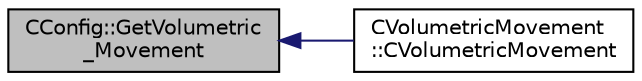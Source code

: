 digraph "CConfig::GetVolumetric_Movement"
{
  edge [fontname="Helvetica",fontsize="10",labelfontname="Helvetica",labelfontsize="10"];
  node [fontname="Helvetica",fontsize="10",shape=record];
  rankdir="LR";
  Node13635 [label="CConfig::GetVolumetric\l_Movement",height=0.2,width=0.4,color="black", fillcolor="grey75", style="filled", fontcolor="black"];
  Node13635 -> Node13636 [dir="back",color="midnightblue",fontsize="10",style="solid",fontname="Helvetica"];
  Node13636 [label="CVolumetricMovement\l::CVolumetricMovement",height=0.2,width=0.4,color="black", fillcolor="white", style="filled",URL="$class_c_volumetric_movement.html#a6a95354e05a54fa2d2422f07de8bcc78",tooltip="Constructor of the class. "];
}
